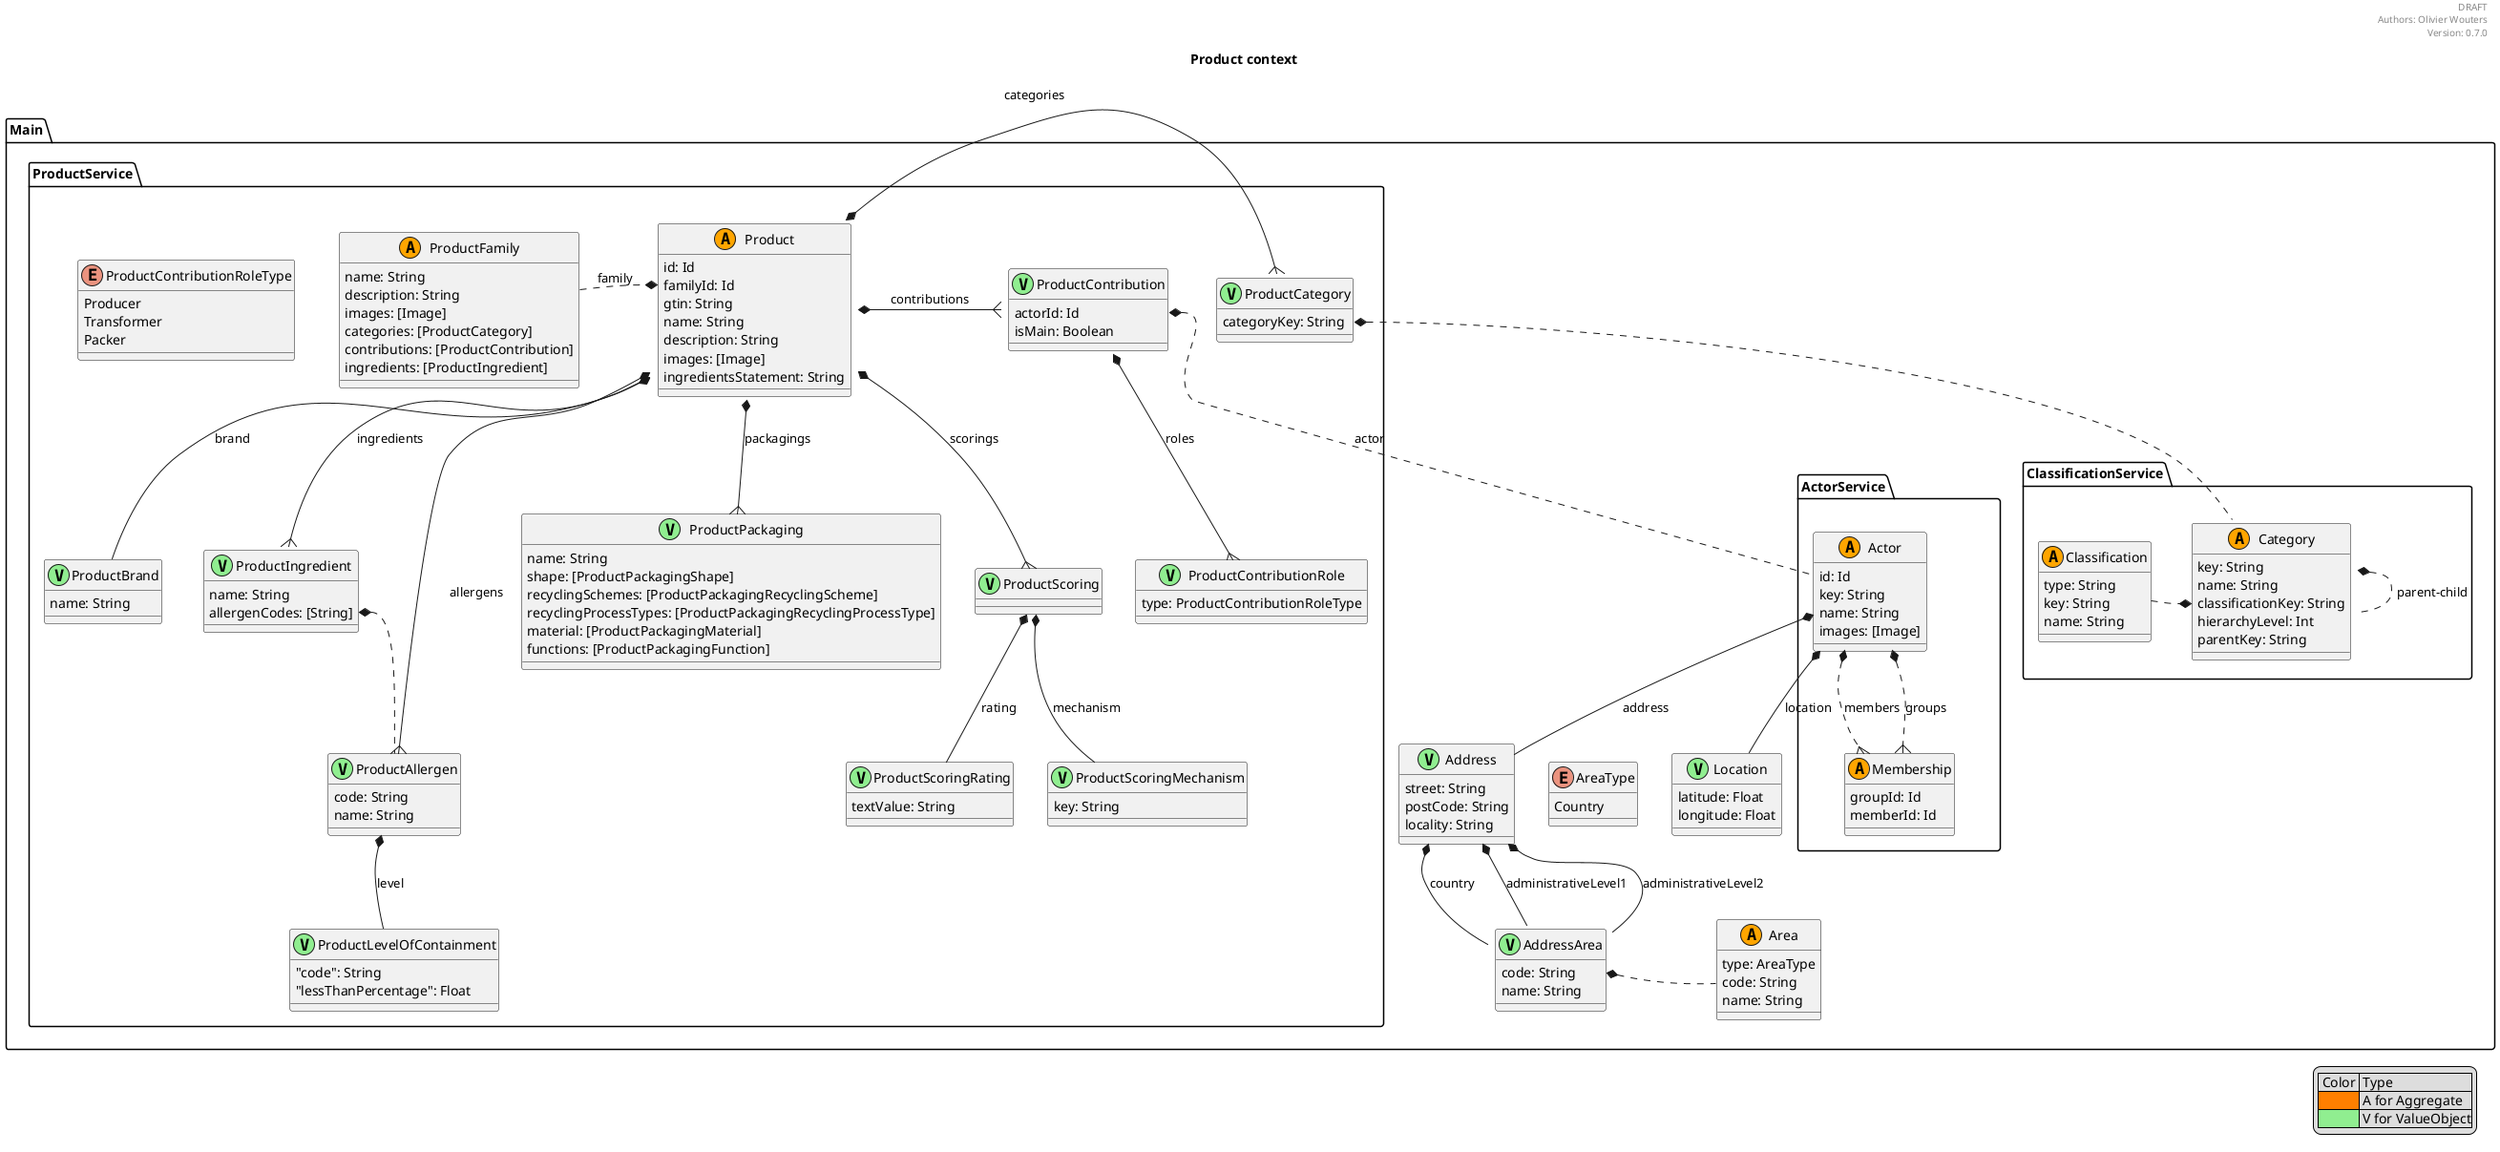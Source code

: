 @startuml

header
DRAFT
Authors: Olivier Wouters
Version: 0.7.0
endheader

legend right
    | Color | Type |
    |<#ff7f00>| A for Aggregate|
    |<#90ee90>| V for ValueObject|
endlegend

title Product context

namespace Main {
  
  class Address << (V,lightgreen) >> {
    street: String
    postCode: String
    locality: String
  }
  
  Address *-- AddressArea : country
  Address *-- AddressArea : administrativeLevel1
  Address *-- AddressArea : administrativeLevel2
  
  class AddressArea << (V,lightgreen) >> {
    code: String
    name: String
  }
  
  AddressArea::code *.right. Area
  
  class Area << (A,orange) >> {
    type: AreaType
    code: String
    name: String
  }
  
  Area .up[hidden]. AreaType
  
  enum AreaType {
      Country
  }
  
  class Location << (V,lightgreen) >> {
      latitude: Float
      longitude: Float
  }
  
  
  namespace ActorService {
  
    class Actor << (A,orange) >> {
      id: Id
      key: String
      name: String
      images: [Image]
    }
    
    Actor *-- Main.Address : address
    Actor *-- Main.Location : location
    
    class Membership << (A,orange) >> {
      groupId: Id
      memberId: Id
    }
  
    Actor *..{ Membership : members
    Actor *..{ Membership : groups
  }
  
  namespace ClassificationService {
    
    class Classification << (A,orange) >> {
      type: String
      key: String
      name: String
    }
    
    class Category << (A,orange) >> {
      key: String
      name: String
      classificationKey: String
      hierarchyLevel: Int
      parentKey: String
    }
    
    Category::classificationKey *.left. Classification
    Category *.right. Category : parent-child
  }
  
  namespace ProductService {
  
    class Product << (A,orange) >> {
      id: Id
      familyId: Id
      gtin: String
      name: String
      description: String
      images: [Image]
      ingredientsStatement: String
    }
    
    Product *-- ProductBrand : brand
    Product *-right-{ ProductContribution : contributions
    Product *-right-{ ProductCategory :  categories
    Product::familyId *.left. ProductFamily : family
    Product *--{ ProductIngredient : ingredients
    Product *--{ ProductAllergen : allergens
    Product *--{ ProductPackaging : packagings
    Product *--{ ProductScoring : scorings
    
    class ProductBrand << (V,lightgreen) >> { 
      name: String
    }
    
    class ProductContribution << (V,lightgreen) >> {
        actorId: Id
        isMain: Boolean
    }
    
   ProductContribution::actorId *..  Main.ActorService.Actor : actor
    
    ProductContribution *-down-{ ProductContributionRole : roles
    
    enum ProductContributionRoleType {
      Producer
      Transformer
      Packer
    }
    
    class ProductContributionRole << (V,lightgreen) >> {
      type: ProductContributionRoleType
    }
    
    class ProductCategory << (V,lightgreen) >> {
      categoryKey: String
    }
  
    ProductCategory::categoryKey *.down. Main.ClassificationService.Category
    
    class ProductIngredient << (V,lightgreen) >> {
        name: String
        allergenCodes: [String]
    }
    
    ProductIngredient::allergenCodes *.. ProductAllergen
    
    class ProductAllergen << (V,lightgreen) >> {
      code: String
      name: String
    }
    
    ProductAllergen *-- ProductLevelOfContainment: level
    
    class ProductLevelOfContainment << (V,lightgreen) >> {
      "code": String
      "lessThanPercentage": Float
    }
    
    class ProductPackaging << (V,lightgreen) >> {
      name: String
      shape: [ProductPackagingShape]
      recyclingSchemes: [ProductPackagingRecyclingScheme]
      recyclingProcessTypes: [ProductPackagingRecyclingProcessType]
      material: [ProductPackagingMaterial]
      functions: [ProductPackagingFunction]
    }
    
    class ProductScoring << (V,lightgreen) >> {
      
    }
    
    ProductScoring *-- ProductScoringRating : rating
    ProductScoring *-- ProductScoringMechanism : mechanism
    
    class ProductScoringRating << (V,lightgreen) >> {
      textValue: String
    }
    
    class ProductScoringMechanism << (V,lightgreen) >> {
      key: String
    }
    
    class ProductFamily << (A,orange) >> {
      name: String
      description: String
      images: [Image]
      categories: [ProductCategory]
      contributions: [ProductContribution]
      ingredients: [ProductIngredient]
    }
  }
}

@enduml

